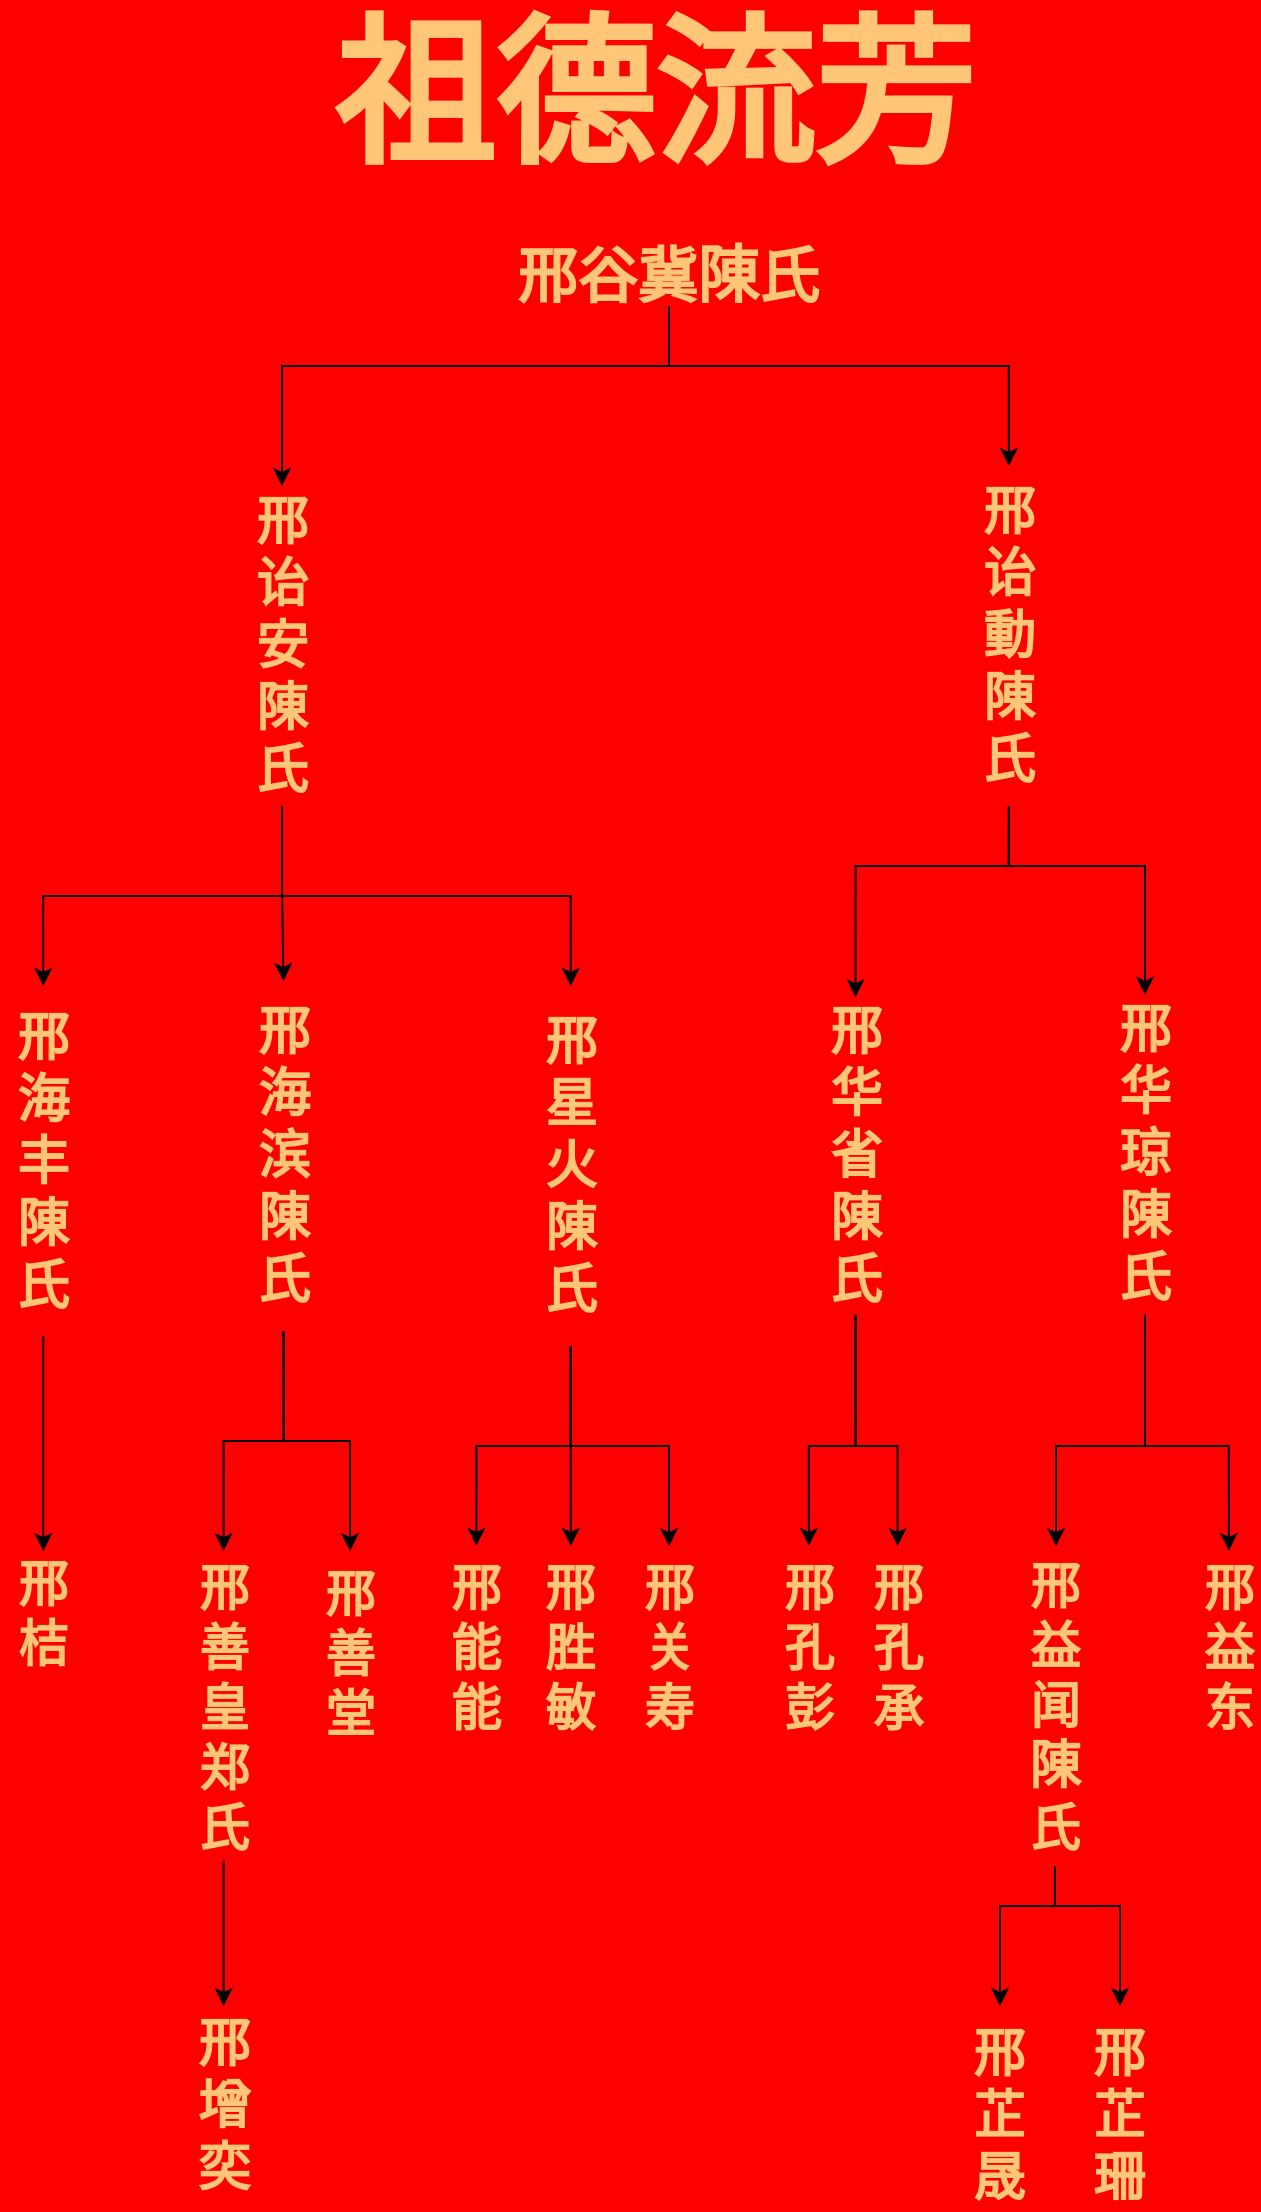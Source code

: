 <mxfile version="26.0.11">
  <diagram name="Page-1" id="RpHs7PLilBtEIWHlMbL4">
    <mxGraphModel dx="954" dy="647" grid="1" gridSize="10" guides="1" tooltips="1" connect="1" arrows="1" fold="1" page="1" pageScale="1" pageWidth="827" pageHeight="1169" background="#FF0000" math="0" shadow="0">
      <root>
        <mxCell id="0" />
        <mxCell id="1" parent="0" />
        <mxCell id="3mZjC6TeXiICDlZPDG1V-1" value="&lt;font style=&quot;font-size: 80px;&quot; face=&quot;Times New Roman&quot;&gt;祖德流芳&lt;/font&gt;" style="text;strokeColor=none;align=center;fillColor=none;html=1;verticalAlign=middle;whiteSpace=wrap;rounded=0;strokeWidth=1;fontColor=light-dark(#ffc677, #a95100);fontStyle=1" parent="1" vertex="1">
          <mxGeometry x="252" y="20" width="348.75" height="90" as="geometry" />
        </mxCell>
        <mxCell id="3mZjC6TeXiICDlZPDG1V-172" style="edgeStyle=orthogonalEdgeStyle;rounded=0;orthogonalLoop=1;jettySize=auto;html=1;exitX=0.5;exitY=1;exitDx=0;exitDy=0;entryX=0.5;entryY=0;entryDx=0;entryDy=0;fontColor=light-dark(#ffc677, #a95100);" parent="1" source="3mZjC6TeXiICDlZPDG1V-12" target="3mZjC6TeXiICDlZPDG1V-23" edge="1">
          <mxGeometry relative="1" as="geometry">
            <Array as="points">
              <mxPoint x="435" y="200" />
              <mxPoint x="241" y="200" />
            </Array>
          </mxGeometry>
        </mxCell>
        <mxCell id="8uNbgZS-m6edGhrlhhFk-1" style="edgeStyle=orthogonalEdgeStyle;rounded=0;orthogonalLoop=1;jettySize=auto;html=1;exitX=0.5;exitY=1;exitDx=0;exitDy=0;entryX=0.5;entryY=0;entryDx=0;entryDy=0;fontColor=light-dark(#ffc677, #a95100);" edge="1" parent="1" source="3mZjC6TeXiICDlZPDG1V-12" target="3mZjC6TeXiICDlZPDG1V-25">
          <mxGeometry relative="1" as="geometry">
            <Array as="points">
              <mxPoint x="435" y="200" />
              <mxPoint x="604" y="200" />
            </Array>
          </mxGeometry>
        </mxCell>
        <mxCell id="3mZjC6TeXiICDlZPDG1V-12" value="&lt;div style=&quot;text-align: start;&quot;&gt;&lt;b style=&quot;font-size: 30px;&quot;&gt;&lt;span style=&quot;white-space: nowrap;&quot;&gt;邢谷冀&lt;/span&gt;&lt;/b&gt;&lt;span style=&quot;text-align: center;&quot;&gt;&lt;font style=&quot;font-size: 31px;&quot;&gt;&lt;b&gt;陳&lt;/b&gt;&lt;/font&gt;&lt;/span&gt;&lt;b style=&quot;font-size: 30px;&quot;&gt;&lt;span style=&quot;white-space: nowrap;&quot;&gt;氏&lt;/span&gt;&lt;/b&gt;&lt;/div&gt;" style="text;strokeColor=none;align=center;fillColor=none;html=1;verticalAlign=middle;whiteSpace=wrap;rounded=0;strokeWidth=1;fontColor=light-dark(#ffc677, #a95100);" parent="1" vertex="1">
          <mxGeometry x="336.38" y="140" width="196.25" height="30" as="geometry" />
        </mxCell>
        <mxCell id="3mZjC6TeXiICDlZPDG1V-182" style="edgeStyle=orthogonalEdgeStyle;rounded=0;orthogonalLoop=1;jettySize=auto;html=1;exitX=0.5;exitY=1;exitDx=0;exitDy=0;entryX=0.5;entryY=0;entryDx=0;entryDy=0;fontColor=light-dark(#ffc677, #a95100);" parent="1" source="3mZjC6TeXiICDlZPDG1V-23" target="3mZjC6TeXiICDlZPDG1V-35" edge="1">
          <mxGeometry relative="1" as="geometry" />
        </mxCell>
        <mxCell id="3mZjC6TeXiICDlZPDG1V-183" style="edgeStyle=orthogonalEdgeStyle;rounded=0;orthogonalLoop=1;jettySize=auto;html=1;exitX=0.5;exitY=1;exitDx=0;exitDy=0;fontColor=light-dark(#ffc677, #a95100);" parent="1" source="3mZjC6TeXiICDlZPDG1V-23" target="3mZjC6TeXiICDlZPDG1V-33" edge="1">
          <mxGeometry relative="1" as="geometry" />
        </mxCell>
        <mxCell id="3mZjC6TeXiICDlZPDG1V-184" style="edgeStyle=orthogonalEdgeStyle;rounded=0;orthogonalLoop=1;jettySize=auto;html=1;exitX=0.5;exitY=1;exitDx=0;exitDy=0;entryX=0.5;entryY=0;entryDx=0;entryDy=0;fontColor=light-dark(#ffc677, #a95100);" parent="1" source="3mZjC6TeXiICDlZPDG1V-23" target="3mZjC6TeXiICDlZPDG1V-36" edge="1">
          <mxGeometry relative="1" as="geometry" />
        </mxCell>
        <mxCell id="3mZjC6TeXiICDlZPDG1V-23" value="&lt;span style=&quot;white-space: nowrap; font-size: 26px;&quot;&gt;&lt;b&gt;&lt;font style=&quot;font-size: 26px;&quot;&gt;邢&lt;/font&gt;&lt;/b&gt;&lt;/span&gt;&lt;div style=&quot;font-size: 26px;&quot;&gt;&lt;span style=&quot;white-space: nowrap;&quot;&gt;&lt;b&gt;&lt;font style=&quot;font-size: 26px;&quot;&gt;诒&lt;/font&gt;&lt;/b&gt;&lt;/span&gt;&lt;/div&gt;&lt;div style=&quot;font-size: 26px;&quot;&gt;&lt;span style=&quot;white-space: nowrap;&quot;&gt;&lt;b&gt;&lt;font style=&quot;font-size: 26px;&quot;&gt;安&lt;/font&gt;&lt;/b&gt;&lt;/span&gt;&lt;b style=&quot;font-size: 12px;&quot;&gt;&lt;font style=&quot;font-size: 26px;&quot;&gt;陳&lt;/font&gt;&lt;/b&gt;&lt;/div&gt;&lt;div style=&quot;font-size: 26px;&quot;&gt;&lt;span style=&quot;white-space: nowrap;&quot;&gt;&lt;b&gt;&lt;font style=&quot;font-size: 26px;&quot;&gt;氏&lt;/font&gt;&lt;/b&gt;&lt;/span&gt;&lt;/div&gt;" style="text;strokeColor=none;align=center;fillColor=none;html=1;verticalAlign=middle;whiteSpace=wrap;rounded=0;strokeWidth=1;fontColor=light-dark(#ffc677, #a95100);" parent="1" vertex="1">
          <mxGeometry x="222" y="260" width="38" height="160" as="geometry" />
        </mxCell>
        <mxCell id="3mZjC6TeXiICDlZPDG1V-152" style="edgeStyle=orthogonalEdgeStyle;rounded=0;orthogonalLoop=1;jettySize=auto;html=1;exitX=0.5;exitY=1;exitDx=0;exitDy=0;entryX=0.5;entryY=0;entryDx=0;entryDy=0;fontColor=light-dark(#ffc677, #a95100);" parent="1" source="3mZjC6TeXiICDlZPDG1V-25" target="3mZjC6TeXiICDlZPDG1V-27" edge="1">
          <mxGeometry relative="1" as="geometry">
            <Array as="points">
              <mxPoint x="660" y="450" />
              <mxPoint x="583" y="450" />
            </Array>
          </mxGeometry>
        </mxCell>
        <mxCell id="3mZjC6TeXiICDlZPDG1V-153" style="edgeStyle=orthogonalEdgeStyle;rounded=0;orthogonalLoop=1;jettySize=auto;html=1;exitX=0.5;exitY=1;exitDx=0;exitDy=0;entryX=0.5;entryY=0;entryDx=0;entryDy=0;fontColor=light-dark(#ffc677, #a95100);" parent="1" source="3mZjC6TeXiICDlZPDG1V-25" target="3mZjC6TeXiICDlZPDG1V-26" edge="1">
          <mxGeometry relative="1" as="geometry">
            <Array as="points">
              <mxPoint x="660" y="450" />
              <mxPoint x="733" y="450" />
            </Array>
          </mxGeometry>
        </mxCell>
        <mxCell id="3mZjC6TeXiICDlZPDG1V-25" value="&lt;span style=&quot;white-space: nowrap; font-size: 26px;&quot;&gt;&lt;b&gt;&lt;font style=&quot;font-size: 26px;&quot;&gt;邢&lt;/font&gt;&lt;/b&gt;&lt;/span&gt;&lt;div style=&quot;font-size: 26px;&quot;&gt;&lt;b&gt;&lt;font style=&quot;font-size: 26px;&quot;&gt;&lt;span style=&quot;white-space: nowrap;&quot;&gt;诒&lt;/span&gt;&lt;br&gt;&lt;/font&gt;&lt;/b&gt;&lt;/div&gt;&lt;div style=&quot;font-size: 26px;&quot;&gt;&lt;b&gt;動&lt;/b&gt;&lt;br&gt;&lt;/div&gt;&lt;div&gt;&lt;b&gt;&lt;font style=&quot;font-size: 26px;&quot;&gt;陳&lt;/font&gt;&lt;/b&gt;&lt;br&gt;&lt;/div&gt;&lt;div&gt;&lt;span style=&quot;white-space: nowrap;&quot;&gt;&lt;b&gt;&lt;font style=&quot;font-size: 26px;&quot;&gt;氏&lt;/font&gt;&lt;/b&gt;&lt;/span&gt;&lt;/div&gt;" style="text;strokeColor=none;align=center;fillColor=none;html=1;verticalAlign=middle;whiteSpace=wrap;rounded=0;strokeWidth=1;fontColor=light-dark(#ffc677, #a95100);" parent="1" vertex="1">
          <mxGeometry x="586.94" y="250" width="35" height="170" as="geometry" />
        </mxCell>
        <mxCell id="3mZjC6TeXiICDlZPDG1V-193" style="edgeStyle=orthogonalEdgeStyle;rounded=0;orthogonalLoop=1;jettySize=auto;html=1;exitX=0.5;exitY=1;exitDx=0;exitDy=0;fontColor=light-dark(#ffc677, #a95100);" parent="1" source="3mZjC6TeXiICDlZPDG1V-26" target="3mZjC6TeXiICDlZPDG1V-31" edge="1">
          <mxGeometry relative="1" as="geometry">
            <Array as="points">
              <mxPoint x="673" y="740" />
              <mxPoint x="628" y="740" />
            </Array>
          </mxGeometry>
        </mxCell>
        <mxCell id="3mZjC6TeXiICDlZPDG1V-196" style="edgeStyle=orthogonalEdgeStyle;rounded=0;orthogonalLoop=1;jettySize=auto;html=1;exitX=0.5;exitY=1;exitDx=0;exitDy=0;entryX=0.5;entryY=0;entryDx=0;entryDy=0;fontColor=light-dark(#ffc677, #a95100);" parent="1" source="3mZjC6TeXiICDlZPDG1V-26" target="3mZjC6TeXiICDlZPDG1V-32" edge="1">
          <mxGeometry relative="1" as="geometry">
            <Array as="points">
              <mxPoint x="673" y="740" />
              <mxPoint x="714" y="740" />
            </Array>
          </mxGeometry>
        </mxCell>
        <mxCell id="3mZjC6TeXiICDlZPDG1V-26" value="&lt;font style=&quot;font-size: 26px;&quot;&gt;&lt;span style=&quot;white-space: nowrap;&quot;&gt;&lt;b&gt;邢&lt;/b&gt;&lt;/span&gt;&lt;/font&gt;&lt;div style=&quot;font-size: 26px;&quot;&gt;&lt;b&gt;&lt;font style=&quot;font-size: 26px;&quot;&gt;&lt;span style=&quot;white-space: nowrap;&quot;&gt;华&lt;/span&gt;&lt;br&gt;&lt;/font&gt;&lt;/b&gt;&lt;/div&gt;&lt;div style=&quot;font-size: 26px;&quot;&gt;&lt;font style=&quot;font-size: 26px;&quot;&gt;&lt;span style=&quot;white-space: nowrap;&quot;&gt;&lt;b&gt;琼&lt;/b&gt;&lt;/span&gt;&lt;/font&gt;&lt;/div&gt;&lt;div style=&quot;font-size: 26px;&quot;&gt;&lt;b style=&quot;font-size: 12px;&quot;&gt;&lt;font style=&quot;font-size: 26px;&quot;&gt;陳&lt;/font&gt;&lt;/b&gt;&lt;br&gt;&lt;/div&gt;&lt;div style=&quot;font-size: 26px;&quot;&gt;&lt;font style=&quot;font-size: 26px;&quot;&gt;&lt;span style=&quot;white-space: nowrap;&quot;&gt;&lt;b&gt;氏&lt;/b&gt;&lt;/span&gt;&lt;/font&gt;&lt;/div&gt;" style="text;strokeColor=none;align=center;fillColor=none;html=1;verticalAlign=middle;whiteSpace=wrap;rounded=0;strokeWidth=1;fontColor=light-dark(#ffc677, #a95100);" parent="1" vertex="1">
          <mxGeometry x="650" y="514.38" width="45" height="160" as="geometry" />
        </mxCell>
        <mxCell id="3mZjC6TeXiICDlZPDG1V-191" style="edgeStyle=orthogonalEdgeStyle;rounded=0;orthogonalLoop=1;jettySize=auto;html=1;exitX=0.5;exitY=1;exitDx=0;exitDy=0;entryX=0.5;entryY=0;entryDx=0;entryDy=0;fontColor=light-dark(#ffc677, #a95100);" parent="1" source="3mZjC6TeXiICDlZPDG1V-27" target="3mZjC6TeXiICDlZPDG1V-30" edge="1">
          <mxGeometry relative="1" as="geometry">
            <Array as="points">
              <mxPoint x="528" y="740" />
              <mxPoint x="504" y="740" />
            </Array>
          </mxGeometry>
        </mxCell>
        <mxCell id="3mZjC6TeXiICDlZPDG1V-192" style="edgeStyle=orthogonalEdgeStyle;rounded=0;orthogonalLoop=1;jettySize=auto;html=1;exitX=0.5;exitY=1;exitDx=0;exitDy=0;entryX=0.5;entryY=0;entryDx=0;entryDy=0;fontColor=light-dark(#ffc677, #a95100);" parent="1" source="3mZjC6TeXiICDlZPDG1V-27" target="3mZjC6TeXiICDlZPDG1V-29" edge="1">
          <mxGeometry relative="1" as="geometry">
            <Array as="points">
              <mxPoint x="528" y="740" />
              <mxPoint x="549" y="740" />
            </Array>
          </mxGeometry>
        </mxCell>
        <mxCell id="3mZjC6TeXiICDlZPDG1V-27" value="&lt;span style=&quot;white-space: nowrap; font-size: 26px;&quot;&gt;&lt;b&gt;&lt;font style=&quot;font-size: 26px;&quot;&gt;邢&lt;/font&gt;&lt;/b&gt;&lt;/span&gt;&lt;div style=&quot;font-size: 26px;&quot;&gt;&lt;span style=&quot;white-space: nowrap;&quot;&gt;&lt;b&gt;&lt;font style=&quot;font-size: 26px;&quot;&gt;华&lt;/font&gt;&lt;/b&gt;&lt;/span&gt;&lt;/div&gt;&lt;div style=&quot;font-size: 26px;&quot;&gt;&lt;span style=&quot;white-space: nowrap;&quot;&gt;&lt;b&gt;&lt;font style=&quot;font-size: 26px;&quot;&gt;省&lt;/font&gt;&lt;/b&gt;&lt;/span&gt;&lt;/div&gt;&lt;div style=&quot;font-size: 26px;&quot;&gt;&lt;b style=&quot;font-size: 12px;&quot;&gt;&lt;font style=&quot;font-size: 26px;&quot;&gt;陳&lt;/font&gt;&lt;/b&gt;&lt;br&gt;&lt;/div&gt;&lt;div style=&quot;font-size: 26px;&quot;&gt;&lt;span style=&quot;white-space: nowrap;&quot;&gt;&lt;b&gt;&lt;font style=&quot;font-size: 26px;&quot;&gt;氏&lt;/font&gt;&lt;/b&gt;&lt;/span&gt;&lt;/div&gt;" style="text;strokeColor=none;align=center;fillColor=none;html=1;verticalAlign=middle;whiteSpace=wrap;rounded=0;strokeWidth=1;fontColor=light-dark(#ffc677, #a95100);" parent="1" vertex="1">
          <mxGeometry x="510" y="515.63" width="35.5" height="158.75" as="geometry" />
        </mxCell>
        <mxCell id="3mZjC6TeXiICDlZPDG1V-29" value="&lt;span style=&quot;white-space: nowrap; font-size: 25px;&quot;&gt;&lt;font style=&quot;font-size: 25px;&quot;&gt;&lt;b&gt;邢&lt;/b&gt;&lt;/font&gt;&lt;/span&gt;&lt;div style=&quot;font-size: 25px;&quot;&gt;&lt;span style=&quot;white-space: nowrap;&quot;&gt;&lt;font style=&quot;font-size: 25px;&quot;&gt;&lt;b&gt;孔&lt;/b&gt;&lt;/font&gt;&lt;/span&gt;&lt;/div&gt;&lt;div style=&quot;font-size: 25px;&quot;&gt;&lt;span style=&quot;white-space: nowrap;&quot;&gt;&lt;font style=&quot;font-size: 25px;&quot;&gt;&lt;b&gt;承&lt;/b&gt;&lt;/font&gt;&lt;/span&gt;&lt;/div&gt;" style="text;strokeColor=none;align=center;fillColor=none;html=1;verticalAlign=middle;whiteSpace=wrap;rounded=0;strokeWidth=1;fontColor=light-dark(#ffc677, #a95100);" parent="1" vertex="1">
          <mxGeometry x="532.63" y="790" width="32.38" height="100.07" as="geometry" />
        </mxCell>
        <mxCell id="3mZjC6TeXiICDlZPDG1V-30" value="&lt;span style=&quot;white-space: nowrap; font-size: 25px;&quot;&gt;&lt;font style=&quot;font-size: 25px;&quot;&gt;&lt;b&gt;邢&lt;/b&gt;&lt;/font&gt;&lt;/span&gt;&lt;div style=&quot;font-size: 25px;&quot;&gt;&lt;span style=&quot;white-space: nowrap;&quot;&gt;&lt;font style=&quot;font-size: 25px;&quot;&gt;&lt;b&gt;孔&lt;/b&gt;&lt;/font&gt;&lt;/span&gt;&lt;/div&gt;&lt;div style=&quot;font-size: 25px;&quot;&gt;&lt;span style=&quot;white-space: nowrap;&quot;&gt;&lt;font style=&quot;font-size: 25px;&quot;&gt;&lt;b&gt;彭&lt;/b&gt;&lt;/font&gt;&lt;/span&gt;&lt;/div&gt;" style="text;strokeColor=none;align=center;fillColor=none;html=1;verticalAlign=middle;whiteSpace=wrap;rounded=0;strokeWidth=1;fontColor=light-dark(#ffc677, #a95100);" parent="1" vertex="1">
          <mxGeometry x="490" y="789.93" width="28.88" height="100.07" as="geometry" />
        </mxCell>
        <mxCell id="3mZjC6TeXiICDlZPDG1V-204" style="edgeStyle=orthogonalEdgeStyle;rounded=0;orthogonalLoop=1;jettySize=auto;html=1;exitX=0.5;exitY=1;exitDx=0;exitDy=0;fontColor=light-dark(#ffc677, #a95100);" parent="1" source="3mZjC6TeXiICDlZPDG1V-31" edge="1">
          <mxGeometry relative="1" as="geometry">
            <mxPoint x="600" y="1020" as="targetPoint" />
            <Array as="points">
              <mxPoint x="628" y="970" />
              <mxPoint x="600" y="970" />
            </Array>
          </mxGeometry>
        </mxCell>
        <mxCell id="3mZjC6TeXiICDlZPDG1V-205" style="edgeStyle=orthogonalEdgeStyle;rounded=0;orthogonalLoop=1;jettySize=auto;html=1;exitX=0.5;exitY=1;exitDx=0;exitDy=0;fontColor=light-dark(#ffc677, #a95100);" parent="1" source="3mZjC6TeXiICDlZPDG1V-31" edge="1">
          <mxGeometry relative="1" as="geometry">
            <mxPoint x="660" y="1020" as="targetPoint" />
            <Array as="points">
              <mxPoint x="628" y="970" />
              <mxPoint x="660" y="970" />
            </Array>
          </mxGeometry>
        </mxCell>
        <mxCell id="3mZjC6TeXiICDlZPDG1V-31" value="&lt;span style=&quot;white-space: nowrap; font-size: 25px;&quot;&gt;&lt;font style=&quot;font-size: 25px;&quot;&gt;&lt;b&gt;邢&lt;/b&gt;&lt;/font&gt;&lt;/span&gt;&lt;div style=&quot;font-size: 25px;&quot;&gt;&lt;span style=&quot;white-space: nowrap;&quot;&gt;&lt;font style=&quot;font-size: 25px;&quot;&gt;&lt;b&gt;益&lt;/b&gt;&lt;/font&gt;&lt;/span&gt;&lt;/div&gt;&lt;div style=&quot;font-size: 25px;&quot;&gt;&lt;span style=&quot;text-wrap-mode: nowrap;&quot;&gt;&lt;b&gt;闻&lt;/b&gt;&lt;/span&gt;&lt;/div&gt;&lt;div style=&quot;font-size: 25px;&quot;&gt;&lt;b style=&quot;font-size: 12px;&quot;&gt;&lt;font style=&quot;font-size: 26px;&quot;&gt;陳&lt;/font&gt;&lt;/b&gt;&lt;br&gt;&lt;/div&gt;&lt;div style=&quot;font-size: 25px;&quot;&gt;&lt;span style=&quot;white-space: nowrap;&quot;&gt;&lt;font style=&quot;font-size: 25px;&quot;&gt;&lt;b&gt;氏&lt;/b&gt;&lt;/font&gt;&lt;/span&gt;&lt;/div&gt;" style="text;strokeColor=none;align=center;fillColor=none;html=1;verticalAlign=middle;whiteSpace=wrap;rounded=0;strokeWidth=1;fontColor=light-dark(#ffc677, #a95100);" parent="1" vertex="1">
          <mxGeometry x="608.06" y="790.07" width="38.88" height="160" as="geometry" />
        </mxCell>
        <mxCell id="3mZjC6TeXiICDlZPDG1V-32" value="&lt;span style=&quot;white-space: nowrap; font-size: 25px;&quot;&gt;&lt;b&gt;&lt;font style=&quot;font-size: 25px;&quot;&gt;邢&lt;/font&gt;&lt;/b&gt;&lt;/span&gt;&lt;div style=&quot;font-size: 25px;&quot;&gt;&lt;span style=&quot;white-space: nowrap;&quot;&gt;&lt;b&gt;&lt;font style=&quot;font-size: 25px;&quot;&gt;益&lt;/font&gt;&lt;/b&gt;&lt;/span&gt;&lt;/div&gt;&lt;div style=&quot;font-size: 25px;&quot;&gt;&lt;span style=&quot;white-space: nowrap;&quot;&gt;&lt;b&gt;&lt;font style=&quot;font-size: 25px;&quot;&gt;东&lt;/font&gt;&lt;/b&gt;&lt;/span&gt;&lt;/div&gt;" style="text;strokeColor=none;align=center;fillColor=none;html=1;verticalAlign=middle;whiteSpace=wrap;rounded=0;strokeWidth=1;fontColor=light-dark(#ffc677, #a95100);" parent="1" vertex="1">
          <mxGeometry x="700" y="792.43" width="28.88" height="95" as="geometry" />
        </mxCell>
        <mxCell id="3mZjC6TeXiICDlZPDG1V-185" style="edgeStyle=orthogonalEdgeStyle;rounded=0;orthogonalLoop=1;jettySize=auto;html=1;exitX=0.5;exitY=1;exitDx=0;exitDy=0;entryX=0.5;entryY=0;entryDx=0;entryDy=0;fontColor=light-dark(#ffc677, #a95100);" parent="1" source="3mZjC6TeXiICDlZPDG1V-33" target="3mZjC6TeXiICDlZPDG1V-39" edge="1">
          <mxGeometry relative="1" as="geometry" />
        </mxCell>
        <mxCell id="3mZjC6TeXiICDlZPDG1V-186" style="edgeStyle=orthogonalEdgeStyle;rounded=0;orthogonalLoop=1;jettySize=auto;html=1;exitX=0.5;exitY=1;exitDx=0;exitDy=0;entryX=0.5;entryY=0;entryDx=0;entryDy=0;fontColor=light-dark(#ffc677, #a95100);" parent="1" source="3mZjC6TeXiICDlZPDG1V-33" target="3mZjC6TeXiICDlZPDG1V-38" edge="1">
          <mxGeometry relative="1" as="geometry" />
        </mxCell>
        <mxCell id="3mZjC6TeXiICDlZPDG1V-33" value="&lt;span style=&quot;white-space: nowrap; font-size: 26px;&quot;&gt;&lt;font style=&quot;font-size: 26px;&quot;&gt;&lt;b&gt;邢&lt;/b&gt;&lt;/font&gt;&lt;/span&gt;&lt;div style=&quot;font-size: 26px;&quot;&gt;&lt;span style=&quot;white-space: nowrap;&quot;&gt;&lt;font style=&quot;font-size: 26px;&quot;&gt;&lt;b&gt;海&lt;/b&gt;&lt;/font&gt;&lt;/span&gt;&lt;/div&gt;&lt;div style=&quot;font-size: 26px;&quot;&gt;&lt;span style=&quot;white-space: nowrap;&quot;&gt;&lt;font style=&quot;font-size: 26px;&quot;&gt;&lt;b&gt;滨&lt;/b&gt;&lt;/font&gt;&lt;/span&gt;&lt;/div&gt;&lt;div style=&quot;font-size: 26px;&quot;&gt;&lt;b style=&quot;font-size: 12px;&quot;&gt;&lt;font style=&quot;font-size: 26px;&quot;&gt;陳&lt;/font&gt;&lt;/b&gt;&lt;br&gt;&lt;/div&gt;&lt;div style=&quot;font-size: 26px;&quot;&gt;&lt;span style=&quot;white-space: nowrap;&quot;&gt;&lt;font style=&quot;font-size: 26px;&quot;&gt;&lt;b&gt;氏&lt;/b&gt;&lt;/font&gt;&lt;/span&gt;&lt;/div&gt;" style="text;strokeColor=none;align=center;fillColor=none;html=1;verticalAlign=middle;whiteSpace=wrap;rounded=0;strokeWidth=1;fontColor=light-dark(#ffc677, #a95100);" parent="1" vertex="1">
          <mxGeometry x="222" y="507.5" width="39.5" height="175" as="geometry" />
        </mxCell>
        <mxCell id="3mZjC6TeXiICDlZPDG1V-162" style="edgeStyle=orthogonalEdgeStyle;rounded=0;orthogonalLoop=1;jettySize=auto;html=1;exitX=0.5;exitY=1;exitDx=0;exitDy=0;entryX=0.5;entryY=0;entryDx=0;entryDy=0;fontColor=light-dark(#ffc677, #a95100);" parent="1" source="3mZjC6TeXiICDlZPDG1V-35" target="3mZjC6TeXiICDlZPDG1V-37" edge="1">
          <mxGeometry relative="1" as="geometry">
            <mxPoint x="86" y="780" as="targetPoint" />
          </mxGeometry>
        </mxCell>
        <mxCell id="3mZjC6TeXiICDlZPDG1V-35" value="&lt;span style=&quot;white-space: nowrap; font-size: 26px;&quot;&gt;&lt;font style=&quot;font-size: 26px;&quot;&gt;&lt;b&gt;邢&lt;/b&gt;&lt;/font&gt;&lt;/span&gt;&lt;div style=&quot;font-size: 26px;&quot;&gt;&lt;span style=&quot;white-space: nowrap;&quot;&gt;&lt;font style=&quot;font-size: 26px;&quot;&gt;&lt;b&gt;海&lt;/b&gt;&lt;/font&gt;&lt;/span&gt;&lt;/div&gt;&lt;div style=&quot;font-size: 26px;&quot;&gt;&lt;span style=&quot;white-space: nowrap;&quot;&gt;&lt;font style=&quot;font-size: 26px;&quot;&gt;&lt;b&gt;丰&lt;/b&gt;&lt;/font&gt;&lt;/span&gt;&lt;/div&gt;&lt;div style=&quot;font-size: 26px;&quot;&gt;&lt;b style=&quot;font-size: 12px;&quot;&gt;&lt;font style=&quot;font-size: 26px;&quot;&gt;陳&lt;/font&gt;&lt;/b&gt;&lt;br&gt;&lt;/div&gt;&lt;div style=&quot;font-size: 26px;&quot;&gt;&lt;span style=&quot;white-space: nowrap;&quot;&gt;&lt;font style=&quot;font-size: 26px;&quot;&gt;&lt;b&gt;氏&lt;/b&gt;&lt;/font&gt;&lt;/span&gt;&lt;/div&gt;" style="text;strokeColor=none;align=center;fillColor=none;html=1;verticalAlign=middle;whiteSpace=wrap;rounded=0;strokeWidth=1;fontColor=light-dark(#ffc677, #a95100);" parent="1" vertex="1">
          <mxGeometry x="100.11" y="510" width="43.06" height="175" as="geometry" />
        </mxCell>
        <mxCell id="3mZjC6TeXiICDlZPDG1V-164" style="edgeStyle=orthogonalEdgeStyle;rounded=0;orthogonalLoop=1;jettySize=auto;html=1;exitX=0.5;exitY=1;exitDx=0;exitDy=0;fontColor=light-dark(#ffc677, #a95100);" parent="1" source="3mZjC6TeXiICDlZPDG1V-36" target="3mZjC6TeXiICDlZPDG1V-41" edge="1">
          <mxGeometry relative="1" as="geometry" />
        </mxCell>
        <mxCell id="3mZjC6TeXiICDlZPDG1V-187" style="edgeStyle=orthogonalEdgeStyle;rounded=0;orthogonalLoop=1;jettySize=auto;html=1;exitX=0.5;exitY=1;exitDx=0;exitDy=0;entryX=0.5;entryY=0;entryDx=0;entryDy=0;fontColor=light-dark(#ffc677, #a95100);" parent="1" source="3mZjC6TeXiICDlZPDG1V-36" target="3mZjC6TeXiICDlZPDG1V-42" edge="1">
          <mxGeometry relative="1" as="geometry" />
        </mxCell>
        <mxCell id="3mZjC6TeXiICDlZPDG1V-188" style="edgeStyle=orthogonalEdgeStyle;rounded=0;orthogonalLoop=1;jettySize=auto;html=1;exitX=0.5;exitY=1;exitDx=0;exitDy=0;entryX=0.5;entryY=0;entryDx=0;entryDy=0;fontColor=light-dark(#ffc677, #a95100);" parent="1" source="3mZjC6TeXiICDlZPDG1V-36" target="3mZjC6TeXiICDlZPDG1V-40" edge="1">
          <mxGeometry relative="1" as="geometry" />
        </mxCell>
        <mxCell id="3mZjC6TeXiICDlZPDG1V-36" value="&lt;span style=&quot;white-space: nowrap; font-size: 26px;&quot;&gt;&lt;font style=&quot;font-size: 26px;&quot;&gt;&lt;b&gt;邢&lt;/b&gt;&lt;/font&gt;&lt;/span&gt;&lt;div style=&quot;font-size: 26px;&quot;&gt;&lt;span style=&quot;white-space: nowrap;&quot;&gt;&lt;font style=&quot;font-size: 26px;&quot;&gt;&lt;b&gt;星&lt;/b&gt;&lt;/font&gt;&lt;/span&gt;&lt;/div&gt;&lt;div style=&quot;font-size: 26px;&quot;&gt;&lt;span style=&quot;white-space: nowrap;&quot;&gt;&lt;font style=&quot;font-size: 26px;&quot;&gt;&lt;b&gt;火&lt;/b&gt;&lt;/font&gt;&lt;/span&gt;&lt;/div&gt;&lt;div style=&quot;font-size: 26px;&quot;&gt;&lt;b style=&quot;font-size: 12px;&quot;&gt;&lt;font style=&quot;font-size: 26px;&quot;&gt;陳&lt;/font&gt;&lt;/b&gt;&lt;br&gt;&lt;/div&gt;&lt;div style=&quot;font-size: 26px;&quot;&gt;&lt;span style=&quot;white-space: nowrap;&quot;&gt;&lt;font style=&quot;font-size: 26px;&quot;&gt;&lt;b&gt;氏&lt;/b&gt;&lt;/font&gt;&lt;/span&gt;&lt;/div&gt;" style="text;strokeColor=none;align=center;fillColor=none;html=1;verticalAlign=middle;whiteSpace=wrap;rounded=0;strokeWidth=1;fontColor=light-dark(#ffc677, #a95100);" parent="1" vertex="1">
          <mxGeometry x="364.09" y="510" width="42.5" height="180" as="geometry" />
        </mxCell>
        <mxCell id="3mZjC6TeXiICDlZPDG1V-37" value="&lt;span style=&quot;white-space: nowrap; font-size: 25px;&quot;&gt;&lt;b&gt;&lt;font style=&quot;font-size: 25px;&quot;&gt;邢&lt;/font&gt;&lt;/b&gt;&lt;/span&gt;&lt;div style=&quot;font-size: 25px;&quot;&gt;&lt;span style=&quot;white-space: nowrap;&quot;&gt;&lt;b&gt;&lt;font style=&quot;font-size: 25px;&quot;&gt;桔&lt;/font&gt;&lt;/b&gt;&lt;/span&gt;&lt;/div&gt;" style="text;strokeColor=none;align=center;fillColor=none;html=1;verticalAlign=middle;whiteSpace=wrap;rounded=0;strokeWidth=1;fontColor=light-dark(#ffc677, #a95100);" parent="1" vertex="1">
          <mxGeometry x="104.2" y="792.57" width="34.88" height="60" as="geometry" />
        </mxCell>
        <mxCell id="3mZjC6TeXiICDlZPDG1V-38" value="&lt;span style=&quot;white-space: nowrap; font-size: 25px;&quot;&gt;&lt;b&gt;&lt;font style=&quot;font-size: 25px;&quot;&gt;邢&lt;/font&gt;&lt;/b&gt;&lt;/span&gt;&lt;div style=&quot;font-size: 25px;&quot;&gt;&lt;span style=&quot;white-space: nowrap;&quot;&gt;&lt;b&gt;&lt;font style=&quot;font-size: 25px;&quot;&gt;善&lt;/font&gt;&lt;/b&gt;&lt;/span&gt;&lt;/div&gt;&lt;div style=&quot;font-size: 25px;&quot;&gt;&lt;span style=&quot;white-space: nowrap;&quot;&gt;&lt;b&gt;&lt;font style=&quot;font-size: 25px;&quot;&gt;堂&lt;/font&gt;&lt;/b&gt;&lt;/span&gt;&lt;/div&gt;" style="text;strokeColor=none;align=center;fillColor=none;html=1;verticalAlign=middle;whiteSpace=wrap;rounded=0;strokeWidth=1;fontColor=light-dark(#ffc677, #a95100);" parent="1" vertex="1">
          <mxGeometry x="260" y="792.57" width="30" height="100" as="geometry" />
        </mxCell>
        <mxCell id="3mZjC6TeXiICDlZPDG1V-197" style="edgeStyle=orthogonalEdgeStyle;rounded=0;orthogonalLoop=1;jettySize=auto;html=1;exitX=0.5;exitY=1;exitDx=0;exitDy=0;entryX=0.5;entryY=0;entryDx=0;entryDy=0;fontColor=light-dark(#ffc677, #a95100);" parent="1" source="3mZjC6TeXiICDlZPDG1V-39" target="3mZjC6TeXiICDlZPDG1V-93" edge="1">
          <mxGeometry relative="1" as="geometry" />
        </mxCell>
        <mxCell id="3mZjC6TeXiICDlZPDG1V-39" value="&lt;span style=&quot;white-space: nowrap; font-size: 25px;&quot;&gt;&lt;font style=&quot;font-size: 25px;&quot;&gt;&lt;b&gt;邢&lt;/b&gt;&lt;/font&gt;&lt;/span&gt;&lt;div style=&quot;font-size: 25px;&quot;&gt;&lt;span style=&quot;white-space: nowrap;&quot;&gt;&lt;font style=&quot;font-size: 25px;&quot;&gt;&lt;b&gt;善&lt;/b&gt;&lt;/font&gt;&lt;/span&gt;&lt;/div&gt;&lt;div style=&quot;font-size: 25px;&quot;&gt;&lt;span style=&quot;white-space: nowrap;&quot;&gt;&lt;font style=&quot;font-size: 25px;&quot;&gt;&lt;b&gt;皇&lt;/b&gt;&lt;/font&gt;&lt;/span&gt;&lt;/div&gt;&lt;div style=&quot;font-size: 25px;&quot;&gt;&lt;span style=&quot;white-space: nowrap;&quot;&gt;&lt;font style=&quot;font-size: 25px;&quot;&gt;&lt;b&gt;郑&lt;/b&gt;&lt;/font&gt;&lt;/span&gt;&lt;/div&gt;&lt;div style=&quot;font-size: 25px;&quot;&gt;&lt;span style=&quot;white-space: nowrap;&quot;&gt;&lt;font style=&quot;font-size: 25px;&quot;&gt;&lt;b&gt;氏&lt;/b&gt;&lt;/font&gt;&lt;/span&gt;&lt;/div&gt;" style="text;strokeColor=none;align=center;fillColor=none;html=1;verticalAlign=middle;whiteSpace=wrap;rounded=0;strokeWidth=1;fontColor=light-dark(#ffc677, #a95100);" parent="1" vertex="1">
          <mxGeometry x="190" y="792.56" width="43.62" height="154.89" as="geometry" />
        </mxCell>
        <mxCell id="3mZjC6TeXiICDlZPDG1V-40" value="&lt;span style=&quot;white-space: nowrap; font-size: 25px;&quot;&gt;&lt;b&gt;&lt;font style=&quot;font-size: 25px;&quot;&gt;邢&lt;/font&gt;&lt;/b&gt;&lt;/span&gt;&lt;div style=&quot;font-size: 25px;&quot;&gt;&lt;span style=&quot;white-space: nowrap;&quot;&gt;&lt;b&gt;&lt;font style=&quot;font-size: 25px;&quot;&gt;关&lt;/font&gt;&lt;/b&gt;&lt;/span&gt;&lt;/div&gt;&lt;div style=&quot;font-size: 25px;&quot;&gt;&lt;span style=&quot;white-space: nowrap;&quot;&gt;&lt;b&gt;&lt;font style=&quot;font-size: 25px;&quot;&gt;寿&lt;/font&gt;&lt;/b&gt;&lt;/span&gt;&lt;/div&gt;" style="text;strokeColor=none;align=center;fillColor=none;html=1;verticalAlign=middle;whiteSpace=wrap;rounded=0;strokeWidth=1;fontColor=light-dark(#ffc677, #a95100);" parent="1" vertex="1">
          <mxGeometry x="419.82" y="790.07" width="29.38" height="100" as="geometry" />
        </mxCell>
        <mxCell id="3mZjC6TeXiICDlZPDG1V-41" value="&lt;span style=&quot;white-space: nowrap; font-size: 25px;&quot;&gt;&lt;font style=&quot;font-size: 25px;&quot;&gt;&lt;b&gt;邢&lt;/b&gt;&lt;/font&gt;&lt;/span&gt;&lt;div style=&quot;font-size: 25px;&quot;&gt;&lt;span style=&quot;white-space: nowrap;&quot;&gt;&lt;font style=&quot;font-size: 25px;&quot;&gt;&lt;b&gt;胜&lt;/b&gt;&lt;/font&gt;&lt;/span&gt;&lt;/div&gt;&lt;div style=&quot;font-size: 25px;&quot;&gt;&lt;span style=&quot;white-space: nowrap;&quot;&gt;&lt;font style=&quot;font-size: 25px;&quot;&gt;&lt;b&gt;敏&lt;/b&gt;&lt;/font&gt;&lt;/span&gt;&lt;/div&gt;" style="text;strokeColor=none;align=center;fillColor=none;html=1;verticalAlign=middle;whiteSpace=wrap;rounded=0;strokeWidth=1;fontColor=light-dark(#ffc677, #a95100);" parent="1" vertex="1">
          <mxGeometry x="367.15" y="790.0" width="36.38" height="100" as="geometry" />
        </mxCell>
        <mxCell id="3mZjC6TeXiICDlZPDG1V-42" value="&lt;span style=&quot;white-space: nowrap; font-size: 25px;&quot;&gt;&lt;font style=&quot;font-size: 25px;&quot;&gt;&lt;b&gt;邢&lt;/b&gt;&lt;/font&gt;&lt;/span&gt;&lt;div style=&quot;font-size: 25px;&quot;&gt;&lt;span style=&quot;white-space: nowrap;&quot;&gt;&lt;font style=&quot;font-size: 25px;&quot;&gt;&lt;b&gt;能&lt;/b&gt;&lt;/font&gt;&lt;/span&gt;&lt;/div&gt;&lt;div style=&quot;font-size: 25px;&quot;&gt;&lt;span style=&quot;white-space: nowrap;&quot;&gt;&lt;font style=&quot;font-size: 25px;&quot;&gt;&lt;b&gt;能&lt;/b&gt;&lt;/font&gt;&lt;/span&gt;&lt;/div&gt;" style="text;strokeColor=none;align=center;fillColor=none;html=1;verticalAlign=middle;whiteSpace=wrap;rounded=0;strokeWidth=1;fontColor=light-dark(#ffc677, #a95100);" parent="1" vertex="1">
          <mxGeometry x="320" y="789.93" width="36.38" height="100" as="geometry" />
        </mxCell>
        <mxCell id="3mZjC6TeXiICDlZPDG1V-93" value="&lt;span style=&quot;white-space: nowrap; font-size: 26px;&quot;&gt;&lt;b&gt;&lt;font style=&quot;font-size: 26px;&quot;&gt;邢&lt;/font&gt;&lt;/b&gt;&lt;/span&gt;&lt;div style=&quot;font-size: 26px;&quot;&gt;&lt;span style=&quot;text-wrap-mode: nowrap;&quot;&gt;&lt;b&gt;&lt;font style=&quot;font-size: 26px;&quot;&gt;增&lt;/font&gt;&lt;/b&gt;&lt;/span&gt;&lt;/div&gt;&lt;div style=&quot;font-size: 26px;&quot;&gt;&lt;span style=&quot;text-wrap-mode: nowrap;&quot;&gt;&lt;b&gt;&lt;font style=&quot;font-size: 26px;&quot;&gt;奕&lt;/font&gt;&lt;/b&gt;&lt;/span&gt;&lt;/div&gt;" style="text;strokeColor=none;align=center;fillColor=none;html=1;verticalAlign=middle;whiteSpace=wrap;rounded=0;strokeWidth=1;fontColor=light-dark(#ffc677, #a95100);" parent="1" vertex="1">
          <mxGeometry x="195" y="1020" width="33.62" height="100" as="geometry" />
        </mxCell>
        <mxCell id="3mZjC6TeXiICDlZPDG1V-111" value="&lt;span style=&quot;white-space: nowrap; font-size: 26px;&quot;&gt;&lt;font style=&quot;font-size: 26px;&quot;&gt;&lt;b&gt;邢&lt;/b&gt;&lt;/font&gt;&lt;/span&gt;&lt;div style=&quot;font-size: 26px;&quot;&gt;&lt;b&gt;芷晟&lt;/b&gt;&lt;/div&gt;" style="text;strokeColor=none;align=center;fillColor=none;html=1;verticalAlign=middle;whiteSpace=wrap;rounded=0;strokeWidth=1;fontColor=light-dark(#ffc677, #a95100);" parent="1" vertex="1">
          <mxGeometry x="586.94" y="1030" width="25" height="90" as="geometry" />
        </mxCell>
        <mxCell id="3mZjC6TeXiICDlZPDG1V-155" value="&lt;span style=&quot;white-space: nowrap; font-size: 26px;&quot;&gt;&lt;font style=&quot;font-size: 26px;&quot;&gt;&lt;b&gt;邢&lt;/b&gt;&lt;/font&gt;&lt;/span&gt;&lt;div style=&quot;font-size: 26px;&quot;&gt;&lt;b&gt;芷珊&lt;/b&gt;&lt;/div&gt;" style="text;strokeColor=none;align=center;fillColor=none;html=1;verticalAlign=middle;whiteSpace=wrap;rounded=0;strokeWidth=1;fontColor=light-dark(#ffc677, #a95100);" parent="1" vertex="1">
          <mxGeometry x="646.94" y="1030" width="25" height="90" as="geometry" />
        </mxCell>
      </root>
    </mxGraphModel>
  </diagram>
</mxfile>
